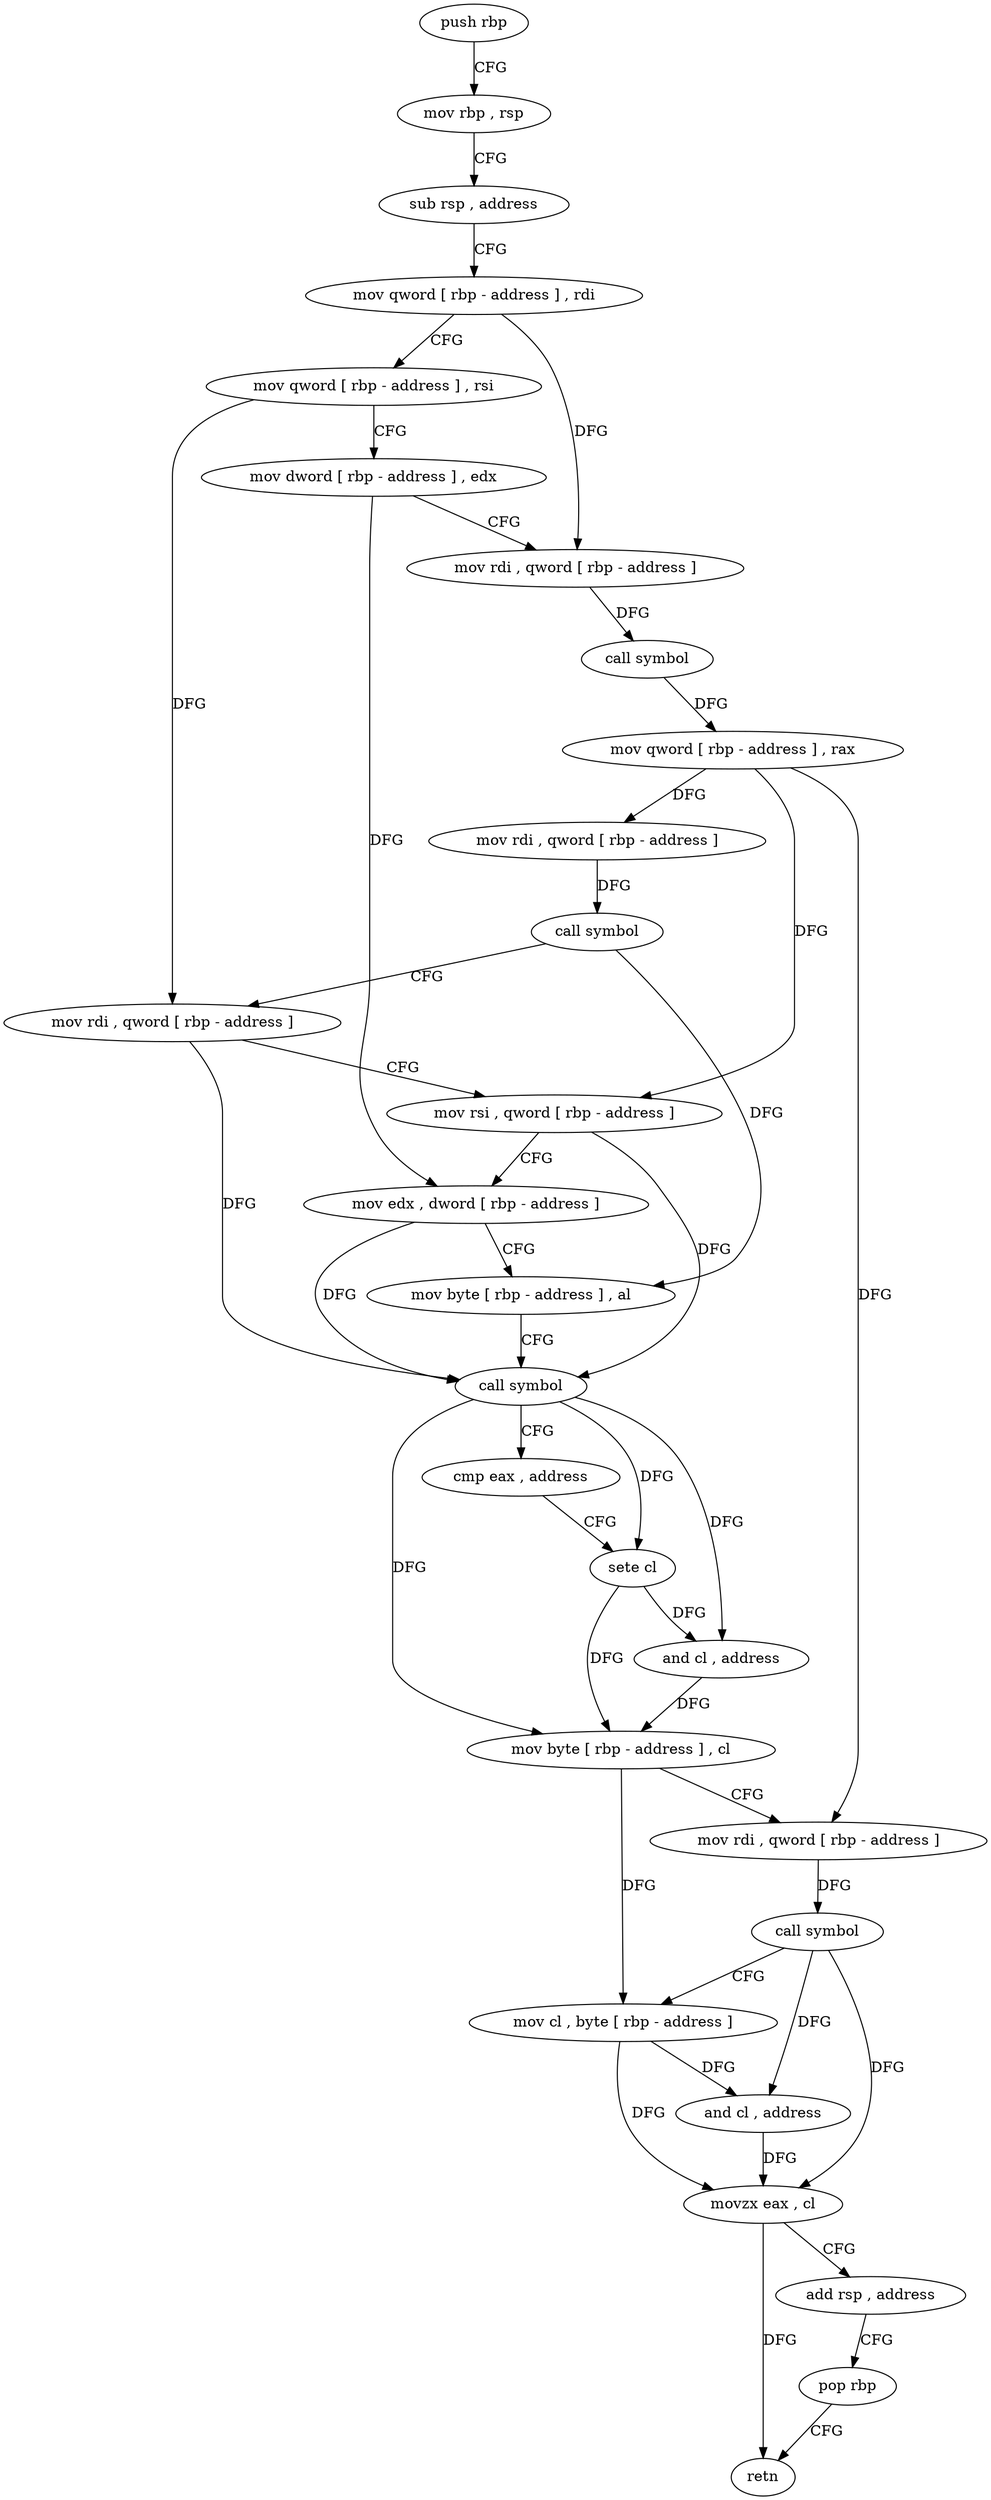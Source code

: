 digraph "func" {
"4217408" [label = "push rbp" ]
"4217409" [label = "mov rbp , rsp" ]
"4217412" [label = "sub rsp , address" ]
"4217416" [label = "mov qword [ rbp - address ] , rdi" ]
"4217420" [label = "mov qword [ rbp - address ] , rsi" ]
"4217424" [label = "mov dword [ rbp - address ] , edx" ]
"4217427" [label = "mov rdi , qword [ rbp - address ]" ]
"4217431" [label = "call symbol" ]
"4217436" [label = "mov qword [ rbp - address ] , rax" ]
"4217440" [label = "mov rdi , qword [ rbp - address ]" ]
"4217444" [label = "call symbol" ]
"4217449" [label = "mov rdi , qword [ rbp - address ]" ]
"4217453" [label = "mov rsi , qword [ rbp - address ]" ]
"4217457" [label = "mov edx , dword [ rbp - address ]" ]
"4217460" [label = "mov byte [ rbp - address ] , al" ]
"4217463" [label = "call symbol" ]
"4217468" [label = "cmp eax , address" ]
"4217471" [label = "sete cl" ]
"4217474" [label = "and cl , address" ]
"4217477" [label = "mov byte [ rbp - address ] , cl" ]
"4217480" [label = "mov rdi , qword [ rbp - address ]" ]
"4217484" [label = "call symbol" ]
"4217489" [label = "mov cl , byte [ rbp - address ]" ]
"4217492" [label = "and cl , address" ]
"4217495" [label = "movzx eax , cl" ]
"4217498" [label = "add rsp , address" ]
"4217502" [label = "pop rbp" ]
"4217503" [label = "retn" ]
"4217408" -> "4217409" [ label = "CFG" ]
"4217409" -> "4217412" [ label = "CFG" ]
"4217412" -> "4217416" [ label = "CFG" ]
"4217416" -> "4217420" [ label = "CFG" ]
"4217416" -> "4217427" [ label = "DFG" ]
"4217420" -> "4217424" [ label = "CFG" ]
"4217420" -> "4217449" [ label = "DFG" ]
"4217424" -> "4217427" [ label = "CFG" ]
"4217424" -> "4217457" [ label = "DFG" ]
"4217427" -> "4217431" [ label = "DFG" ]
"4217431" -> "4217436" [ label = "DFG" ]
"4217436" -> "4217440" [ label = "DFG" ]
"4217436" -> "4217453" [ label = "DFG" ]
"4217436" -> "4217480" [ label = "DFG" ]
"4217440" -> "4217444" [ label = "DFG" ]
"4217444" -> "4217449" [ label = "CFG" ]
"4217444" -> "4217460" [ label = "DFG" ]
"4217449" -> "4217453" [ label = "CFG" ]
"4217449" -> "4217463" [ label = "DFG" ]
"4217453" -> "4217457" [ label = "CFG" ]
"4217453" -> "4217463" [ label = "DFG" ]
"4217457" -> "4217460" [ label = "CFG" ]
"4217457" -> "4217463" [ label = "DFG" ]
"4217460" -> "4217463" [ label = "CFG" ]
"4217463" -> "4217468" [ label = "CFG" ]
"4217463" -> "4217471" [ label = "DFG" ]
"4217463" -> "4217474" [ label = "DFG" ]
"4217463" -> "4217477" [ label = "DFG" ]
"4217468" -> "4217471" [ label = "CFG" ]
"4217471" -> "4217474" [ label = "DFG" ]
"4217471" -> "4217477" [ label = "DFG" ]
"4217474" -> "4217477" [ label = "DFG" ]
"4217477" -> "4217480" [ label = "CFG" ]
"4217477" -> "4217489" [ label = "DFG" ]
"4217480" -> "4217484" [ label = "DFG" ]
"4217484" -> "4217489" [ label = "CFG" ]
"4217484" -> "4217492" [ label = "DFG" ]
"4217484" -> "4217495" [ label = "DFG" ]
"4217489" -> "4217492" [ label = "DFG" ]
"4217489" -> "4217495" [ label = "DFG" ]
"4217492" -> "4217495" [ label = "DFG" ]
"4217495" -> "4217498" [ label = "CFG" ]
"4217495" -> "4217503" [ label = "DFG" ]
"4217498" -> "4217502" [ label = "CFG" ]
"4217502" -> "4217503" [ label = "CFG" ]
}
